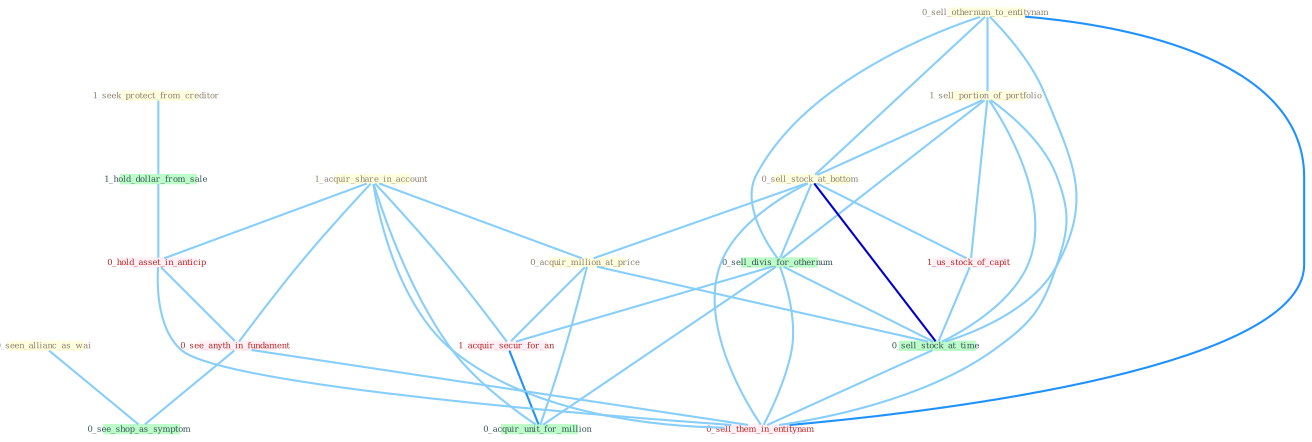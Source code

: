 Graph G{ 
    node
    [shape=polygon,style=filled,width=.5,height=.06,color="#BDFCC9",fixedsize=true,fontsize=4,
    fontcolor="#2f4f4f"];
    {node
    [color="#ffffe0", fontcolor="#8b7d6b"] "0_seen_allianc_as_wai " "0_sell_othernum_to_entitynam " "1_sell_portion_of_portfolio " "1_acquir_share_in_account " "1_seek_protect_from_creditor " "0_sell_stock_at_bottom " "0_acquir_million_at_price "}
{node [color="#fff0f5", fontcolor="#b22222"] "1_acquir_secur_for_an " "1_us_stock_of_capit " "0_hold_asset_in_anticip " "0_see_anyth_in_fundament " "0_sell_them_in_entitynam "}
edge [color="#B0E2FF"];

	"0_seen_allianc_as_wai " -- "0_see_shop_as_symptom " [w="1", color="#87cefa" ];
	"0_sell_othernum_to_entitynam " -- "1_sell_portion_of_portfolio " [w="1", color="#87cefa" ];
	"0_sell_othernum_to_entitynam " -- "0_sell_stock_at_bottom " [w="1", color="#87cefa" ];
	"0_sell_othernum_to_entitynam " -- "0_sell_divis_for_othernum " [w="1", color="#87cefa" ];
	"0_sell_othernum_to_entitynam " -- "0_sell_stock_at_time " [w="1", color="#87cefa" ];
	"0_sell_othernum_to_entitynam " -- "0_sell_them_in_entitynam " [w="2", color="#1e90ff" , len=0.8];
	"1_sell_portion_of_portfolio " -- "0_sell_stock_at_bottom " [w="1", color="#87cefa" ];
	"1_sell_portion_of_portfolio " -- "0_sell_divis_for_othernum " [w="1", color="#87cefa" ];
	"1_sell_portion_of_portfolio " -- "1_us_stock_of_capit " [w="1", color="#87cefa" ];
	"1_sell_portion_of_portfolio " -- "0_sell_stock_at_time " [w="1", color="#87cefa" ];
	"1_sell_portion_of_portfolio " -- "0_sell_them_in_entitynam " [w="1", color="#87cefa" ];
	"1_acquir_share_in_account " -- "0_acquir_million_at_price " [w="1", color="#87cefa" ];
	"1_acquir_share_in_account " -- "1_acquir_secur_for_an " [w="1", color="#87cefa" ];
	"1_acquir_share_in_account " -- "0_hold_asset_in_anticip " [w="1", color="#87cefa" ];
	"1_acquir_share_in_account " -- "0_see_anyth_in_fundament " [w="1", color="#87cefa" ];
	"1_acquir_share_in_account " -- "0_acquir_unit_for_million " [w="1", color="#87cefa" ];
	"1_acquir_share_in_account " -- "0_sell_them_in_entitynam " [w="1", color="#87cefa" ];
	"1_seek_protect_from_creditor " -- "1_hold_dollar_from_sale " [w="1", color="#87cefa" ];
	"0_sell_stock_at_bottom " -- "0_acquir_million_at_price " [w="1", color="#87cefa" ];
	"0_sell_stock_at_bottom " -- "0_sell_divis_for_othernum " [w="1", color="#87cefa" ];
	"0_sell_stock_at_bottom " -- "1_us_stock_of_capit " [w="1", color="#87cefa" ];
	"0_sell_stock_at_bottom " -- "0_sell_stock_at_time " [w="3", color="#0000cd" , len=0.6];
	"0_sell_stock_at_bottom " -- "0_sell_them_in_entitynam " [w="1", color="#87cefa" ];
	"0_acquir_million_at_price " -- "1_acquir_secur_for_an " [w="1", color="#87cefa" ];
	"0_acquir_million_at_price " -- "0_sell_stock_at_time " [w="1", color="#87cefa" ];
	"0_acquir_million_at_price " -- "0_acquir_unit_for_million " [w="1", color="#87cefa" ];
	"0_sell_divis_for_othernum " -- "1_acquir_secur_for_an " [w="1", color="#87cefa" ];
	"0_sell_divis_for_othernum " -- "0_sell_stock_at_time " [w="1", color="#87cefa" ];
	"0_sell_divis_for_othernum " -- "0_acquir_unit_for_million " [w="1", color="#87cefa" ];
	"0_sell_divis_for_othernum " -- "0_sell_them_in_entitynam " [w="1", color="#87cefa" ];
	"1_acquir_secur_for_an " -- "0_acquir_unit_for_million " [w="2", color="#1e90ff" , len=0.8];
	"1_us_stock_of_capit " -- "0_sell_stock_at_time " [w="1", color="#87cefa" ];
	"1_hold_dollar_from_sale " -- "0_hold_asset_in_anticip " [w="1", color="#87cefa" ];
	"0_hold_asset_in_anticip " -- "0_see_anyth_in_fundament " [w="1", color="#87cefa" ];
	"0_hold_asset_in_anticip " -- "0_sell_them_in_entitynam " [w="1", color="#87cefa" ];
	"0_sell_stock_at_time " -- "0_sell_them_in_entitynam " [w="1", color="#87cefa" ];
	"0_see_anyth_in_fundament " -- "0_see_shop_as_symptom " [w="1", color="#87cefa" ];
	"0_see_anyth_in_fundament " -- "0_sell_them_in_entitynam " [w="1", color="#87cefa" ];
}